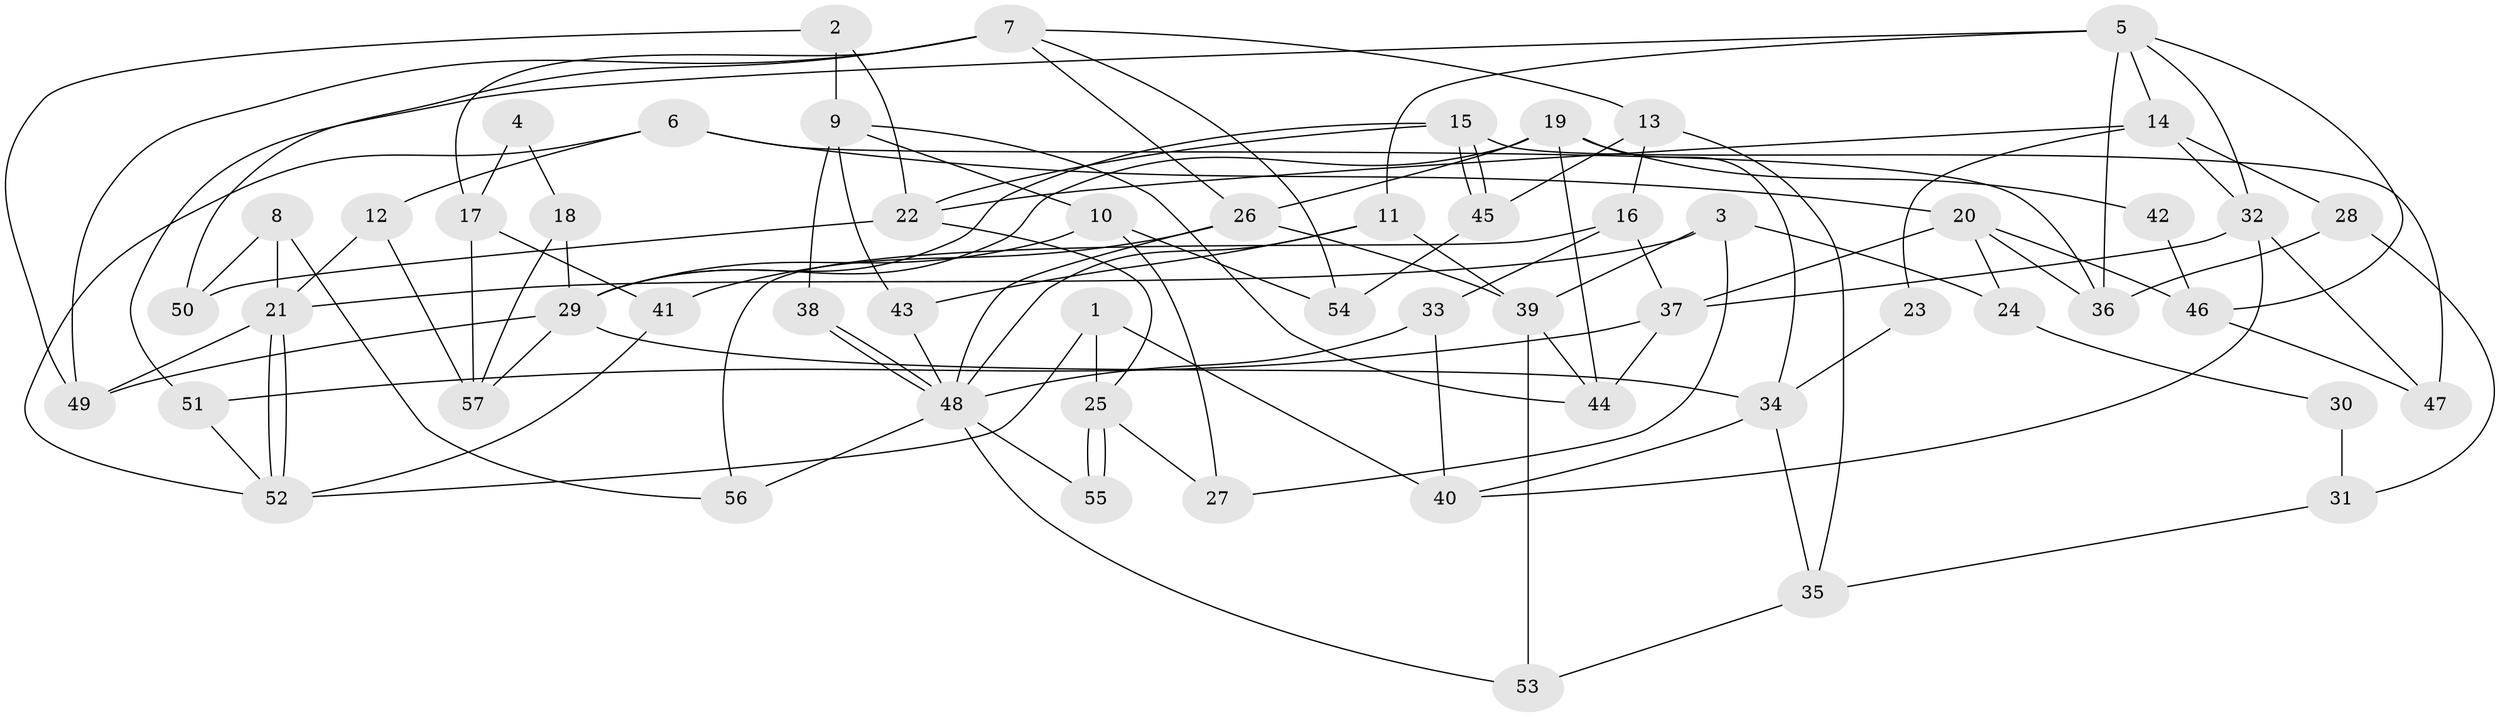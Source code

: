 // Generated by graph-tools (version 1.1) at 2025/36/03/09/25 02:36:14]
// undirected, 57 vertices, 114 edges
graph export_dot {
graph [start="1"]
  node [color=gray90,style=filled];
  1;
  2;
  3;
  4;
  5;
  6;
  7;
  8;
  9;
  10;
  11;
  12;
  13;
  14;
  15;
  16;
  17;
  18;
  19;
  20;
  21;
  22;
  23;
  24;
  25;
  26;
  27;
  28;
  29;
  30;
  31;
  32;
  33;
  34;
  35;
  36;
  37;
  38;
  39;
  40;
  41;
  42;
  43;
  44;
  45;
  46;
  47;
  48;
  49;
  50;
  51;
  52;
  53;
  54;
  55;
  56;
  57;
  1 -- 25;
  1 -- 40;
  1 -- 52;
  2 -- 9;
  2 -- 49;
  2 -- 22;
  3 -- 21;
  3 -- 39;
  3 -- 24;
  3 -- 27;
  4 -- 17;
  4 -- 18;
  5 -- 11;
  5 -- 36;
  5 -- 14;
  5 -- 32;
  5 -- 46;
  5 -- 51;
  6 -- 52;
  6 -- 20;
  6 -- 12;
  6 -- 36;
  7 -- 26;
  7 -- 13;
  7 -- 17;
  7 -- 49;
  7 -- 50;
  7 -- 54;
  8 -- 50;
  8 -- 56;
  8 -- 21;
  9 -- 10;
  9 -- 43;
  9 -- 38;
  9 -- 44;
  10 -- 54;
  10 -- 29;
  10 -- 27;
  11 -- 48;
  11 -- 39;
  11 -- 43;
  12 -- 21;
  12 -- 57;
  13 -- 16;
  13 -- 35;
  13 -- 45;
  14 -- 22;
  14 -- 23;
  14 -- 28;
  14 -- 32;
  15 -- 22;
  15 -- 45;
  15 -- 45;
  15 -- 29;
  15 -- 47;
  16 -- 37;
  16 -- 33;
  16 -- 56;
  17 -- 57;
  17 -- 41;
  18 -- 29;
  18 -- 57;
  19 -- 29;
  19 -- 44;
  19 -- 26;
  19 -- 34;
  19 -- 42;
  20 -- 46;
  20 -- 37;
  20 -- 24;
  20 -- 36;
  21 -- 52;
  21 -- 52;
  21 -- 49;
  22 -- 25;
  22 -- 50;
  23 -- 34;
  24 -- 30;
  25 -- 55;
  25 -- 55;
  25 -- 27;
  26 -- 41;
  26 -- 39;
  26 -- 48;
  28 -- 36;
  28 -- 31;
  29 -- 49;
  29 -- 34;
  29 -- 57;
  30 -- 31;
  31 -- 35;
  32 -- 37;
  32 -- 40;
  32 -- 47;
  33 -- 48;
  33 -- 40;
  34 -- 35;
  34 -- 40;
  35 -- 53;
  37 -- 51;
  37 -- 44;
  38 -- 48;
  38 -- 48;
  39 -- 44;
  39 -- 53;
  41 -- 52;
  42 -- 46;
  43 -- 48;
  45 -- 54;
  46 -- 47;
  48 -- 53;
  48 -- 55;
  48 -- 56;
  51 -- 52;
}
